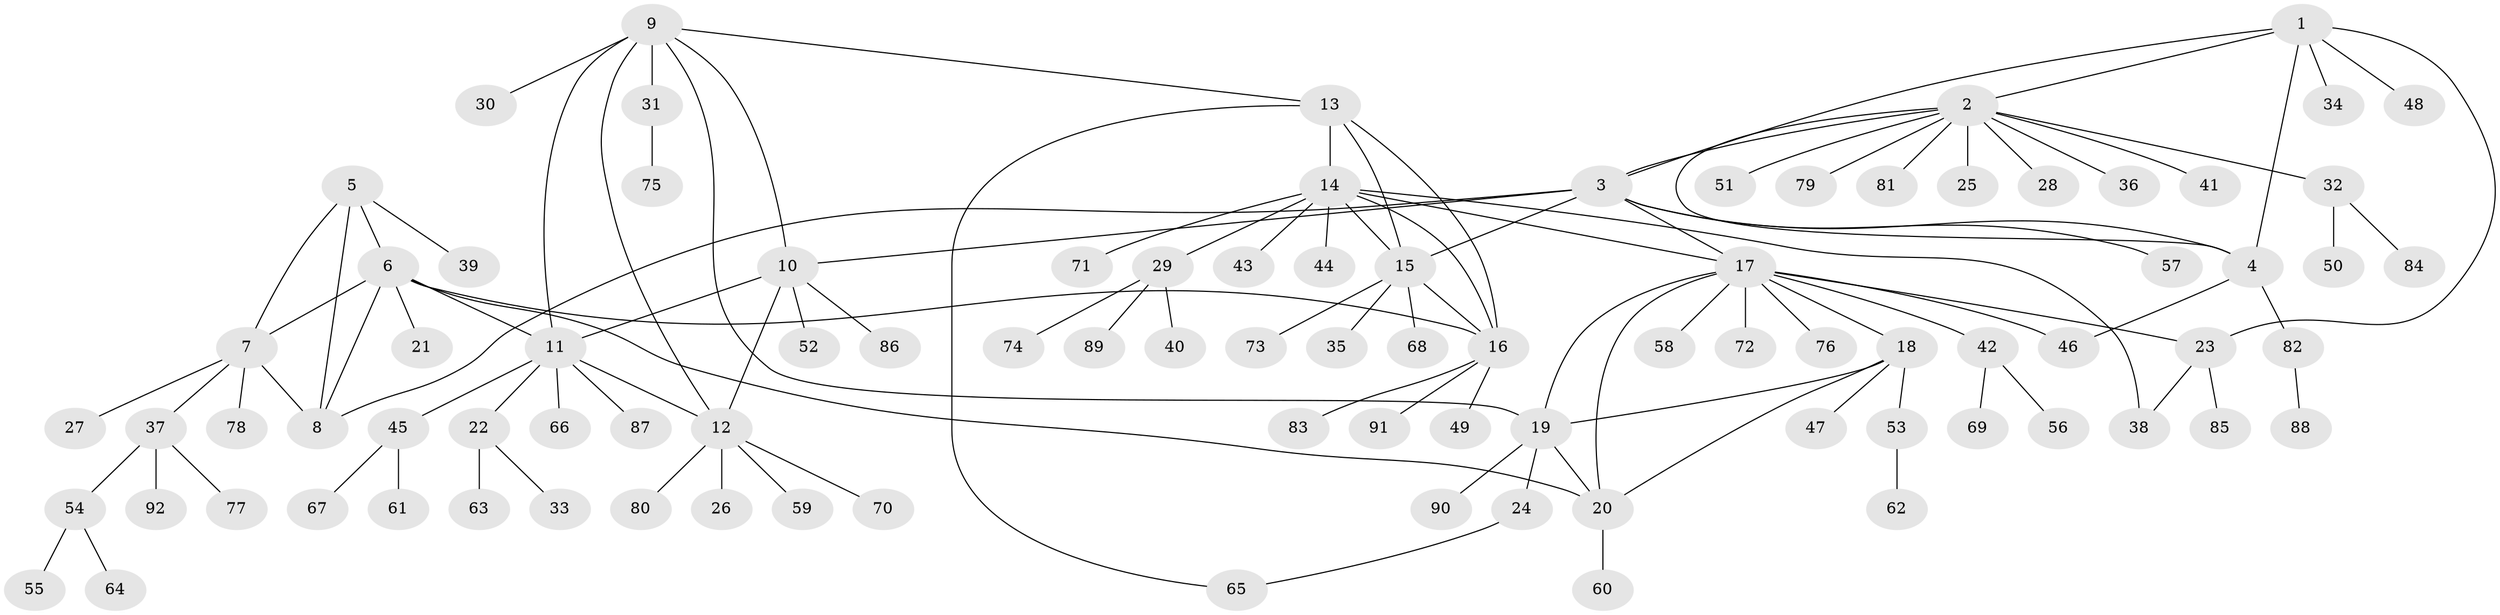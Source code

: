 // coarse degree distribution, {4: 0.04411764705882353, 11: 0.014705882352941176, 9: 0.014705882352941176, 3: 0.058823529411764705, 8: 0.029411764705882353, 10: 0.014705882352941176, 6: 0.014705882352941176, 7: 0.014705882352941176, 5: 0.029411764705882353, 12: 0.014705882352941176, 1: 0.6617647058823529, 2: 0.08823529411764706}
// Generated by graph-tools (version 1.1) at 2025/42/03/06/25 10:42:13]
// undirected, 92 vertices, 116 edges
graph export_dot {
graph [start="1"]
  node [color=gray90,style=filled];
  1;
  2;
  3;
  4;
  5;
  6;
  7;
  8;
  9;
  10;
  11;
  12;
  13;
  14;
  15;
  16;
  17;
  18;
  19;
  20;
  21;
  22;
  23;
  24;
  25;
  26;
  27;
  28;
  29;
  30;
  31;
  32;
  33;
  34;
  35;
  36;
  37;
  38;
  39;
  40;
  41;
  42;
  43;
  44;
  45;
  46;
  47;
  48;
  49;
  50;
  51;
  52;
  53;
  54;
  55;
  56;
  57;
  58;
  59;
  60;
  61;
  62;
  63;
  64;
  65;
  66;
  67;
  68;
  69;
  70;
  71;
  72;
  73;
  74;
  75;
  76;
  77;
  78;
  79;
  80;
  81;
  82;
  83;
  84;
  85;
  86;
  87;
  88;
  89;
  90;
  91;
  92;
  1 -- 2;
  1 -- 3;
  1 -- 4;
  1 -- 23;
  1 -- 34;
  1 -- 48;
  2 -- 3;
  2 -- 4;
  2 -- 25;
  2 -- 28;
  2 -- 32;
  2 -- 36;
  2 -- 41;
  2 -- 51;
  2 -- 79;
  2 -- 81;
  3 -- 4;
  3 -- 8;
  3 -- 10;
  3 -- 15;
  3 -- 17;
  3 -- 57;
  4 -- 46;
  4 -- 82;
  5 -- 6;
  5 -- 7;
  5 -- 8;
  5 -- 39;
  6 -- 7;
  6 -- 8;
  6 -- 11;
  6 -- 16;
  6 -- 20;
  6 -- 21;
  7 -- 8;
  7 -- 27;
  7 -- 37;
  7 -- 78;
  9 -- 10;
  9 -- 11;
  9 -- 12;
  9 -- 13;
  9 -- 19;
  9 -- 30;
  9 -- 31;
  10 -- 11;
  10 -- 12;
  10 -- 52;
  10 -- 86;
  11 -- 12;
  11 -- 22;
  11 -- 45;
  11 -- 66;
  11 -- 87;
  12 -- 26;
  12 -- 59;
  12 -- 70;
  12 -- 80;
  13 -- 14;
  13 -- 15;
  13 -- 16;
  13 -- 65;
  14 -- 15;
  14 -- 16;
  14 -- 17;
  14 -- 29;
  14 -- 38;
  14 -- 43;
  14 -- 44;
  14 -- 71;
  15 -- 16;
  15 -- 35;
  15 -- 68;
  15 -- 73;
  16 -- 49;
  16 -- 83;
  16 -- 91;
  17 -- 18;
  17 -- 19;
  17 -- 20;
  17 -- 23;
  17 -- 42;
  17 -- 46;
  17 -- 58;
  17 -- 72;
  17 -- 76;
  18 -- 19;
  18 -- 20;
  18 -- 47;
  18 -- 53;
  19 -- 20;
  19 -- 24;
  19 -- 90;
  20 -- 60;
  22 -- 33;
  22 -- 63;
  23 -- 38;
  23 -- 85;
  24 -- 65;
  29 -- 40;
  29 -- 74;
  29 -- 89;
  31 -- 75;
  32 -- 50;
  32 -- 84;
  37 -- 54;
  37 -- 77;
  37 -- 92;
  42 -- 56;
  42 -- 69;
  45 -- 61;
  45 -- 67;
  53 -- 62;
  54 -- 55;
  54 -- 64;
  82 -- 88;
}
